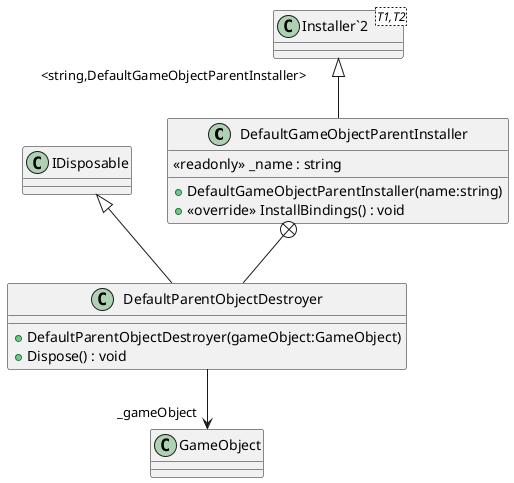 @startuml
class DefaultGameObjectParentInstaller {
    <<readonly>> _name : string
    + DefaultGameObjectParentInstaller(name:string)
    + <<override>> InstallBindings() : void
}
class "Installer`2"<T1,T2> {
}
class DefaultParentObjectDestroyer {
    + DefaultParentObjectDestroyer(gameObject:GameObject)
    + Dispose() : void
}
"Installer`2" "<string,DefaultGameObjectParentInstaller>" <|-- DefaultGameObjectParentInstaller
DefaultGameObjectParentInstaller +-- DefaultParentObjectDestroyer
IDisposable <|-- DefaultParentObjectDestroyer
DefaultParentObjectDestroyer --> "_gameObject" GameObject
@enduml
